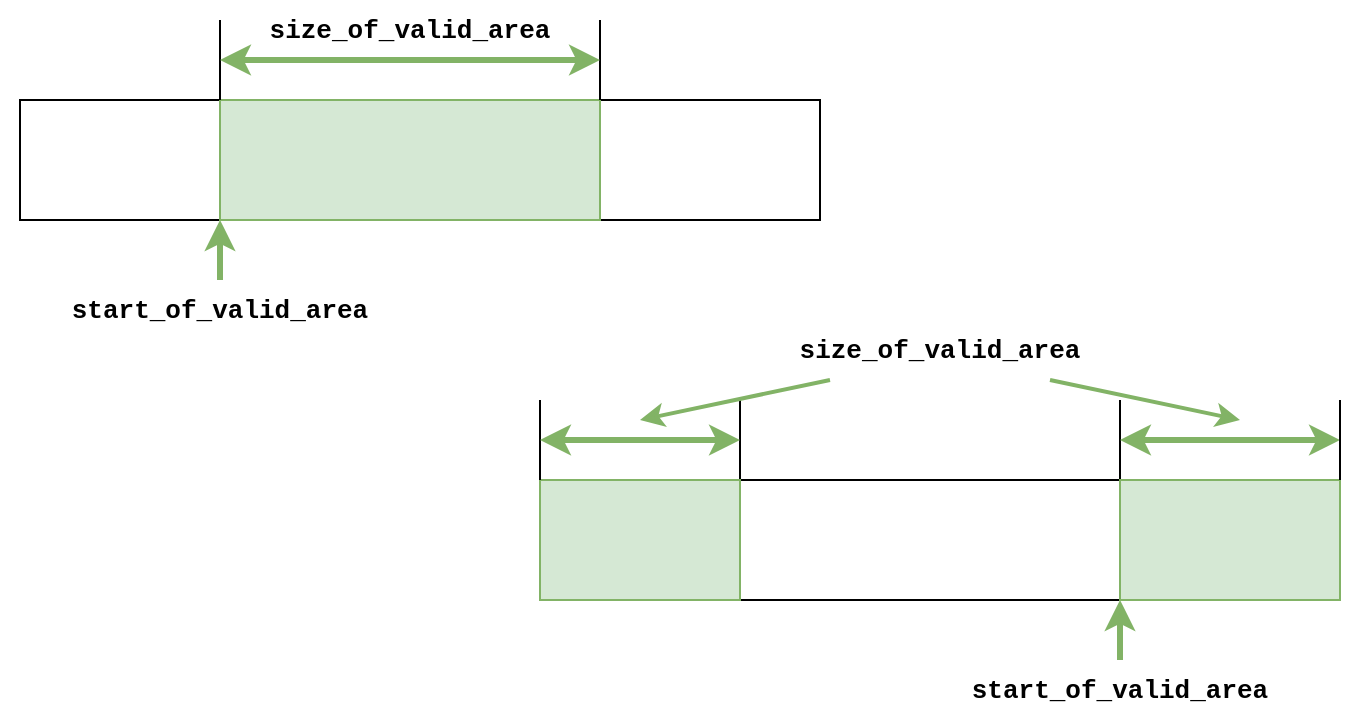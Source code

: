 <mxfile version="16.6.7" type="device"><diagram id="1D95TLz15Pcbf0ZNgTYm" name="Page-1"><mxGraphModel dx="1422" dy="721" grid="1" gridSize="10" guides="1" tooltips="1" connect="1" arrows="1" fold="1" page="1" pageScale="1" pageWidth="850" pageHeight="1100" math="0" shadow="0"><root><mxCell id="0"/><mxCell id="1" parent="0"/><mxCell id="knFnXTIoVx-WL2eVLfVd-1" value="" style="rounded=0;whiteSpace=wrap;html=1;" vertex="1" parent="1"><mxGeometry x="80" y="80" width="400" height="60" as="geometry"/></mxCell><mxCell id="knFnXTIoVx-WL2eVLfVd-2" value="" style="rounded=0;whiteSpace=wrap;html=1;fillColor=#d5e8d4;strokeColor=#82b366;" vertex="1" parent="1"><mxGeometry x="180" y="80" width="190" height="60" as="geometry"/></mxCell><mxCell id="knFnXTIoVx-WL2eVLfVd-3" value="" style="endArrow=classic;html=1;rounded=0;entryX=0;entryY=1;entryDx=0;entryDy=0;strokeWidth=3;fillColor=#d5e8d4;strokeColor=#82b366;exitX=0.5;exitY=0;exitDx=0;exitDy=0;" edge="1" parent="1" source="knFnXTIoVx-WL2eVLfVd-7" target="knFnXTIoVx-WL2eVLfVd-2"><mxGeometry width="50" height="50" relative="1" as="geometry"><mxPoint x="180" y="180" as="sourcePoint"/><mxPoint x="240" y="290" as="targetPoint"/></mxGeometry></mxCell><mxCell id="knFnXTIoVx-WL2eVLfVd-4" value="" style="endArrow=none;html=1;rounded=0;strokeWidth=1;exitX=0;exitY=0;exitDx=0;exitDy=0;" edge="1" parent="1" source="knFnXTIoVx-WL2eVLfVd-2"><mxGeometry width="50" height="50" relative="1" as="geometry"><mxPoint x="180" y="50" as="sourcePoint"/><mxPoint x="180" y="40" as="targetPoint"/></mxGeometry></mxCell><mxCell id="knFnXTIoVx-WL2eVLfVd-5" value="" style="endArrow=none;html=1;rounded=0;strokeWidth=1;exitX=0;exitY=0;exitDx=0;exitDy=0;" edge="1" parent="1"><mxGeometry width="50" height="50" relative="1" as="geometry"><mxPoint x="370" y="80" as="sourcePoint"/><mxPoint x="370" y="40" as="targetPoint"/></mxGeometry></mxCell><mxCell id="knFnXTIoVx-WL2eVLfVd-6" value="" style="endArrow=classic;startArrow=classic;html=1;rounded=0;strokeWidth=3;fillColor=#d5e8d4;strokeColor=#82b366;" edge="1" parent="1"><mxGeometry width="50" height="50" relative="1" as="geometry"><mxPoint x="180" y="60" as="sourcePoint"/><mxPoint x="370" y="60" as="targetPoint"/></mxGeometry></mxCell><mxCell id="knFnXTIoVx-WL2eVLfVd-7" value="start_of_valid_area" style="text;html=1;strokeColor=none;fillColor=none;align=center;verticalAlign=middle;whiteSpace=wrap;rounded=0;fontSize=13;fontFamily=Courier New;fontStyle=1" vertex="1" parent="1"><mxGeometry x="70" y="170" width="220" height="30" as="geometry"/></mxCell><mxCell id="knFnXTIoVx-WL2eVLfVd-8" value="size_of_valid_area" style="text;html=1;strokeColor=none;fillColor=none;align=center;verticalAlign=middle;whiteSpace=wrap;rounded=0;fontSize=13;fontFamily=Courier New;fontStyle=1" vertex="1" parent="1"><mxGeometry x="165" y="30" width="220" height="30" as="geometry"/></mxCell><mxCell id="knFnXTIoVx-WL2eVLfVd-9" value="" style="rounded=0;whiteSpace=wrap;html=1;" vertex="1" parent="1"><mxGeometry x="340" y="270" width="400" height="60" as="geometry"/></mxCell><mxCell id="knFnXTIoVx-WL2eVLfVd-11" value="" style="endArrow=classic;html=1;rounded=0;entryX=0;entryY=1;entryDx=0;entryDy=0;strokeWidth=3;fillColor=#d5e8d4;strokeColor=#82b366;exitX=0.5;exitY=0;exitDx=0;exitDy=0;" edge="1" parent="1" source="knFnXTIoVx-WL2eVLfVd-15" target="knFnXTIoVx-WL2eVLfVd-18"><mxGeometry width="50" height="50" relative="1" as="geometry"><mxPoint x="440" y="370" as="sourcePoint"/><mxPoint x="440" y="330" as="targetPoint"/></mxGeometry></mxCell><mxCell id="knFnXTIoVx-WL2eVLfVd-12" value="" style="endArrow=none;html=1;rounded=0;strokeWidth=1;exitX=0;exitY=0;exitDx=0;exitDy=0;" edge="1" parent="1"><mxGeometry width="50" height="50" relative="1" as="geometry"><mxPoint x="440" y="270" as="sourcePoint"/><mxPoint x="440" y="230" as="targetPoint"/></mxGeometry></mxCell><mxCell id="knFnXTIoVx-WL2eVLfVd-13" value="" style="endArrow=none;html=1;rounded=0;strokeWidth=1;exitX=0;exitY=0;exitDx=0;exitDy=0;" edge="1" parent="1"><mxGeometry width="50" height="50" relative="1" as="geometry"><mxPoint x="630" y="270" as="sourcePoint"/><mxPoint x="630" y="230" as="targetPoint"/></mxGeometry></mxCell><mxCell id="knFnXTIoVx-WL2eVLfVd-14" value="" style="endArrow=classic;startArrow=classic;html=1;rounded=0;strokeWidth=3;fillColor=#d5e8d4;strokeColor=#82b366;" edge="1" parent="1"><mxGeometry width="50" height="50" relative="1" as="geometry"><mxPoint x="630" y="250" as="sourcePoint"/><mxPoint x="740" y="250" as="targetPoint"/></mxGeometry></mxCell><mxCell id="knFnXTIoVx-WL2eVLfVd-15" value="start_of_valid_area" style="text;html=1;strokeColor=none;fillColor=none;align=center;verticalAlign=middle;whiteSpace=wrap;rounded=0;fontSize=13;fontFamily=Courier New;fontStyle=1" vertex="1" parent="1"><mxGeometry x="520" y="360" width="220" height="30" as="geometry"/></mxCell><mxCell id="knFnXTIoVx-WL2eVLfVd-22" style="rounded=0;orthogonalLoop=1;jettySize=auto;html=1;exitX=0.25;exitY=1;exitDx=0;exitDy=0;fontFamily=Courier New;fontSize=13;strokeWidth=2;fillColor=#d5e8d4;strokeColor=#82b366;" edge="1" parent="1" source="knFnXTIoVx-WL2eVLfVd-16"><mxGeometry relative="1" as="geometry"><mxPoint x="390" y="240" as="targetPoint"/></mxGeometry></mxCell><mxCell id="knFnXTIoVx-WL2eVLfVd-23" style="edgeStyle=none;rounded=0;orthogonalLoop=1;jettySize=auto;html=1;exitX=0.75;exitY=1;exitDx=0;exitDy=0;fontFamily=Courier New;fontSize=13;strokeWidth=2;fillColor=#d5e8d4;strokeColor=#82b366;" edge="1" parent="1" source="knFnXTIoVx-WL2eVLfVd-16"><mxGeometry relative="1" as="geometry"><mxPoint x="690" y="240" as="targetPoint"/></mxGeometry></mxCell><mxCell id="knFnXTIoVx-WL2eVLfVd-16" value="size_of_valid_area" style="text;html=1;strokeColor=none;fillColor=none;align=center;verticalAlign=middle;whiteSpace=wrap;rounded=0;fontSize=13;fontFamily=Courier New;fontStyle=1" vertex="1" parent="1"><mxGeometry x="430" y="190" width="220" height="30" as="geometry"/></mxCell><mxCell id="knFnXTIoVx-WL2eVLfVd-17" value="" style="rounded=0;whiteSpace=wrap;html=1;fontFamily=Courier New;fontSize=13;fillColor=#d5e8d4;strokeColor=#82b366;" vertex="1" parent="1"><mxGeometry x="340" y="270" width="100" height="60" as="geometry"/></mxCell><mxCell id="knFnXTIoVx-WL2eVLfVd-18" value="" style="rounded=0;whiteSpace=wrap;html=1;fontFamily=Courier New;fontSize=13;fillColor=#d5e8d4;strokeColor=#82b366;" vertex="1" parent="1"><mxGeometry x="630" y="270" width="110" height="60" as="geometry"/></mxCell><mxCell id="knFnXTIoVx-WL2eVLfVd-19" value="" style="endArrow=none;html=1;rounded=0;strokeWidth=1;exitX=0;exitY=0;exitDx=0;exitDy=0;" edge="1" parent="1"><mxGeometry width="50" height="50" relative="1" as="geometry"><mxPoint x="740" y="270" as="sourcePoint"/><mxPoint x="740" y="230" as="targetPoint"/></mxGeometry></mxCell><mxCell id="knFnXTIoVx-WL2eVLfVd-20" value="" style="endArrow=none;html=1;rounded=0;strokeWidth=1;exitX=0;exitY=0;exitDx=0;exitDy=0;" edge="1" parent="1"><mxGeometry width="50" height="50" relative="1" as="geometry"><mxPoint x="340" y="270" as="sourcePoint"/><mxPoint x="340" y="230" as="targetPoint"/></mxGeometry></mxCell><mxCell id="knFnXTIoVx-WL2eVLfVd-21" value="" style="endArrow=classic;startArrow=classic;html=1;rounded=0;strokeWidth=3;fillColor=#d5e8d4;strokeColor=#82b366;" edge="1" parent="1"><mxGeometry width="50" height="50" relative="1" as="geometry"><mxPoint x="340" y="250" as="sourcePoint"/><mxPoint x="440" y="250" as="targetPoint"/></mxGeometry></mxCell></root></mxGraphModel></diagram></mxfile>
